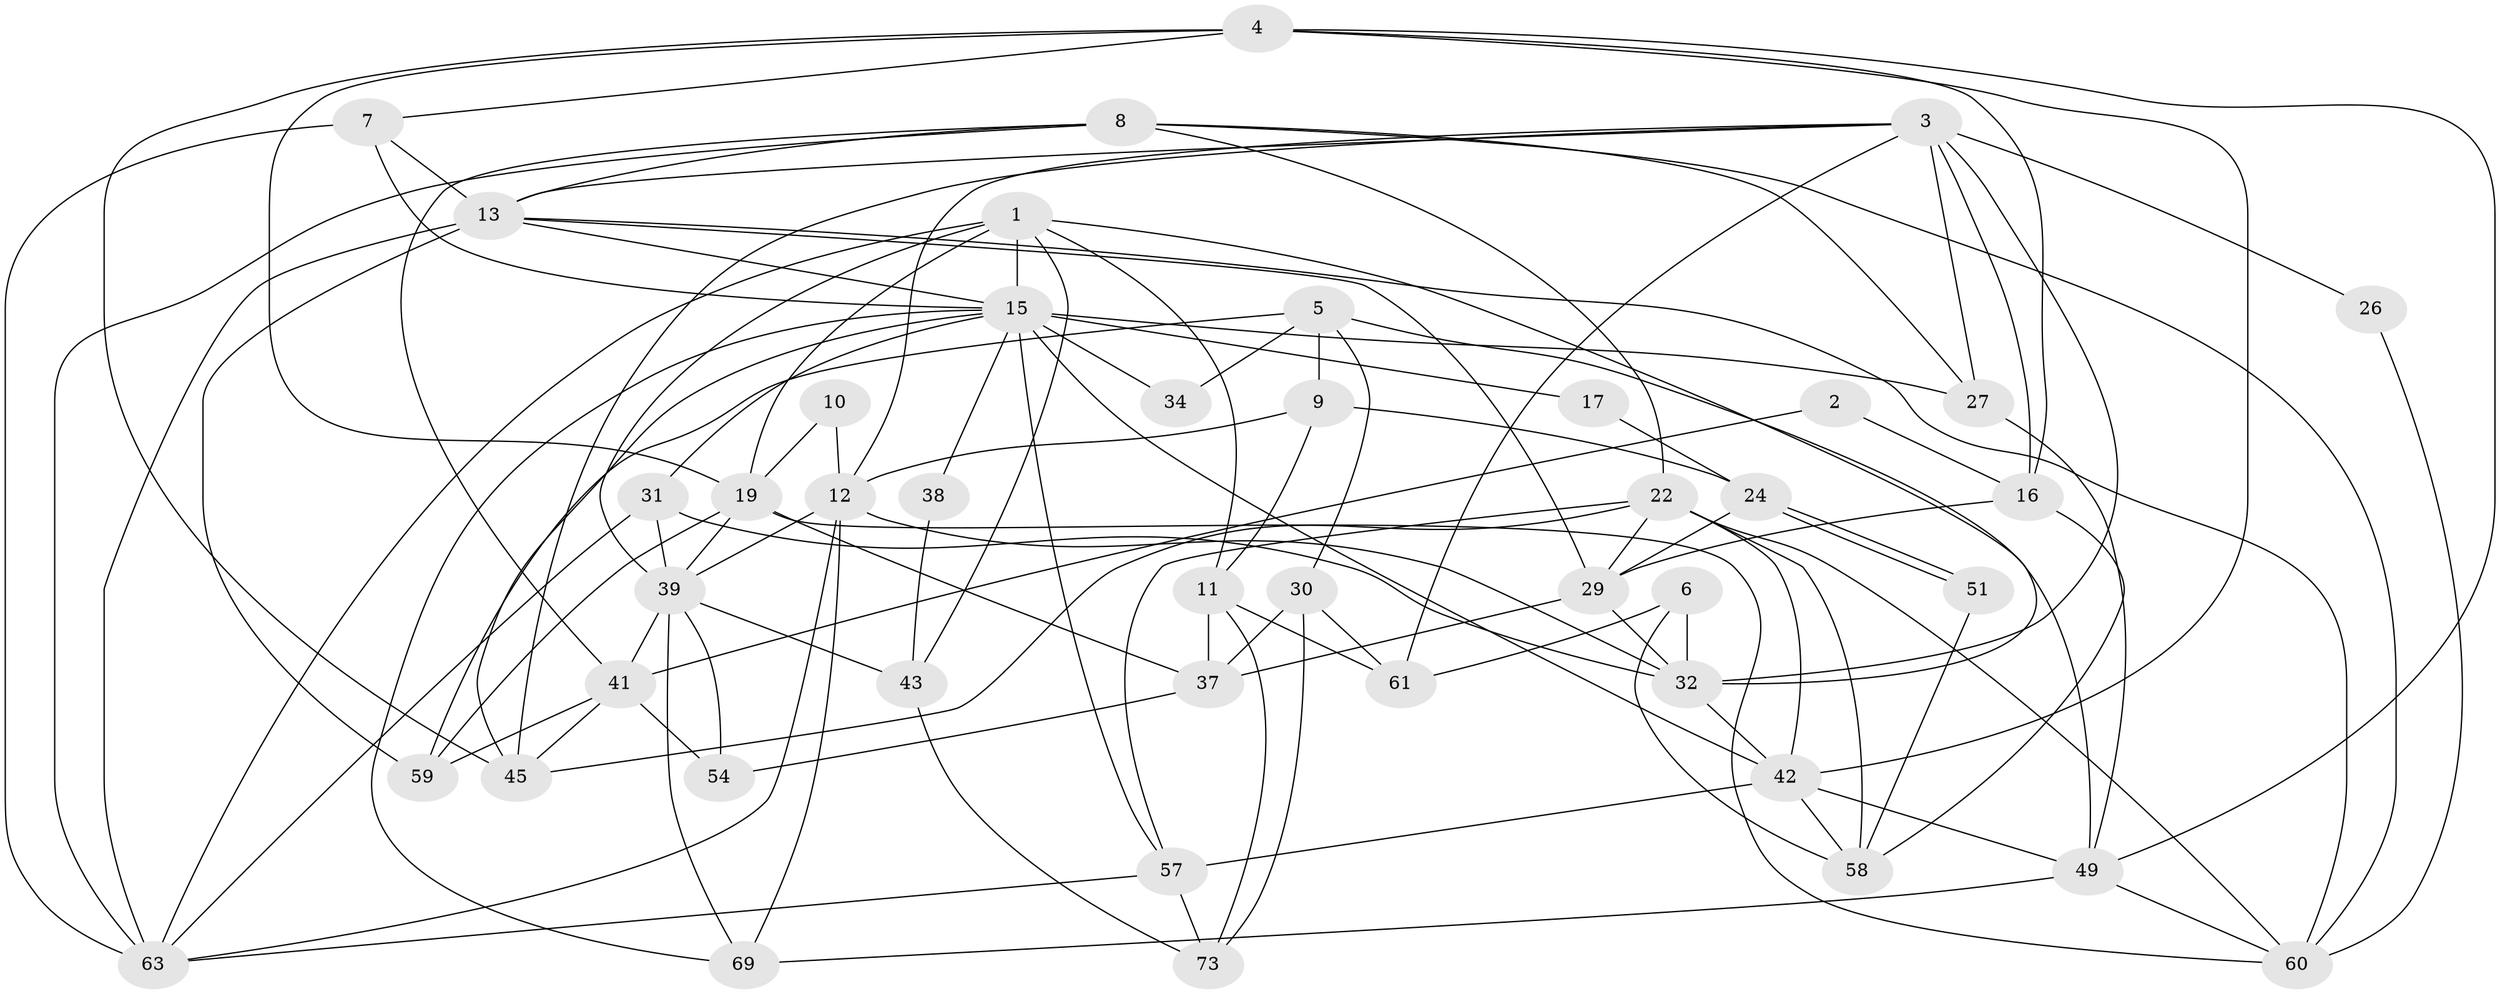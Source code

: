 // Generated by graph-tools (version 1.1) at 2025/23/03/03/25 07:23:57]
// undirected, 44 vertices, 111 edges
graph export_dot {
graph [start="1"]
  node [color=gray90,style=filled];
  1 [super="+28"];
  2 [super="+67"];
  3 [super="+56"];
  4 [super="+23"];
  5 [super="+18"];
  6;
  7 [super="+50"];
  8 [super="+20"];
  9 [super="+47"];
  10;
  11 [super="+25"];
  12 [super="+14"];
  13 [super="+21"];
  15 [super="+36"];
  16 [super="+35"];
  17;
  19 [super="+33"];
  22 [super="+46"];
  24 [super="+44"];
  26;
  27;
  29 [super="+53"];
  30;
  31;
  32 [super="+40"];
  34;
  37 [super="+66"];
  38;
  39 [super="+52"];
  41 [super="+55"];
  42 [super="+74"];
  43;
  45 [super="+48"];
  49 [super="+72"];
  51;
  54;
  57 [super="+64"];
  58 [super="+62"];
  59;
  60 [super="+68"];
  61 [super="+65"];
  63 [super="+71"];
  69 [super="+70"];
  73;
  1 -- 11;
  1 -- 19;
  1 -- 43;
  1 -- 39;
  1 -- 63;
  1 -- 15;
  1 -- 32;
  2 -- 41 [weight=2];
  2 -- 16;
  3 -- 27;
  3 -- 26;
  3 -- 61;
  3 -- 32;
  3 -- 45;
  3 -- 13;
  3 -- 16;
  3 -- 12;
  4 -- 42;
  4 -- 16;
  4 -- 19;
  4 -- 45;
  4 -- 49;
  4 -- 7;
  5 -- 59;
  5 -- 34;
  5 -- 9;
  5 -- 30;
  5 -- 49;
  6 -- 58;
  6 -- 61 [weight=2];
  6 -- 32;
  7 -- 63;
  7 -- 15;
  7 -- 13;
  8 -- 27;
  8 -- 41;
  8 -- 63;
  8 -- 13;
  8 -- 60;
  8 -- 22;
  9 -- 11;
  9 -- 24;
  9 -- 12;
  10 -- 19;
  10 -- 12;
  11 -- 73;
  11 -- 61;
  11 -- 37;
  12 -- 32;
  12 -- 69;
  12 -- 39;
  12 -- 63;
  13 -- 15;
  13 -- 59;
  13 -- 63;
  13 -- 29;
  13 -- 60;
  15 -- 17 [weight=2];
  15 -- 34;
  15 -- 38;
  15 -- 45;
  15 -- 69;
  15 -- 31;
  15 -- 27;
  15 -- 57;
  15 -- 42;
  16 -- 58;
  16 -- 29;
  17 -- 24;
  19 -- 60;
  19 -- 37;
  19 -- 59;
  19 -- 39;
  22 -- 57;
  22 -- 60;
  22 -- 45;
  22 -- 58;
  22 -- 42;
  22 -- 29;
  24 -- 51;
  24 -- 51;
  24 -- 29;
  26 -- 60;
  27 -- 49;
  29 -- 37;
  29 -- 32;
  30 -- 37;
  30 -- 73;
  30 -- 61;
  31 -- 32;
  31 -- 39;
  31 -- 63;
  32 -- 42;
  37 -- 54;
  38 -- 43;
  39 -- 43;
  39 -- 54;
  39 -- 41 [weight=2];
  39 -- 69;
  41 -- 54;
  41 -- 59;
  41 -- 45;
  42 -- 57 [weight=2];
  42 -- 49;
  42 -- 58;
  43 -- 73;
  49 -- 60;
  49 -- 69;
  51 -- 58;
  57 -- 73;
  57 -- 63;
}

